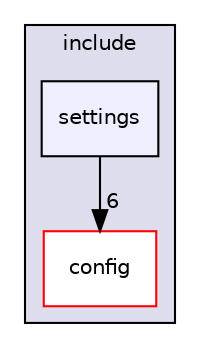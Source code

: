 digraph "/home/runner/work/pimd_qmcf/pimd_qmcf/include/settings" {
  compound=true
  node [ fontsize="10", fontname="Helvetica"];
  edge [ labelfontsize="10", labelfontname="Helvetica"];
  subgraph clusterdir_d44c64559bbebec7f509842c48db8b23 {
    graph [ bgcolor="#ddddee", pencolor="black", label="include" fontname="Helvetica", fontsize="10", URL="dir_d44c64559bbebec7f509842c48db8b23.html"]
  dir_ea664ba48352c10e82f679d554c07e1e [shape=box label="config" fillcolor="white" style="filled" color="red" URL="dir_ea664ba48352c10e82f679d554c07e1e.html"];
  dir_2102881fd67b5a0842b9e2959cf5e039 [shape=box, label="settings", style="filled", fillcolor="#eeeeff", pencolor="black", URL="dir_2102881fd67b5a0842b9e2959cf5e039.html"];
  }
  dir_2102881fd67b5a0842b9e2959cf5e039->dir_ea664ba48352c10e82f679d554c07e1e [headlabel="6", labeldistance=1.5 headhref="dir_000032_000005.html"];
}
